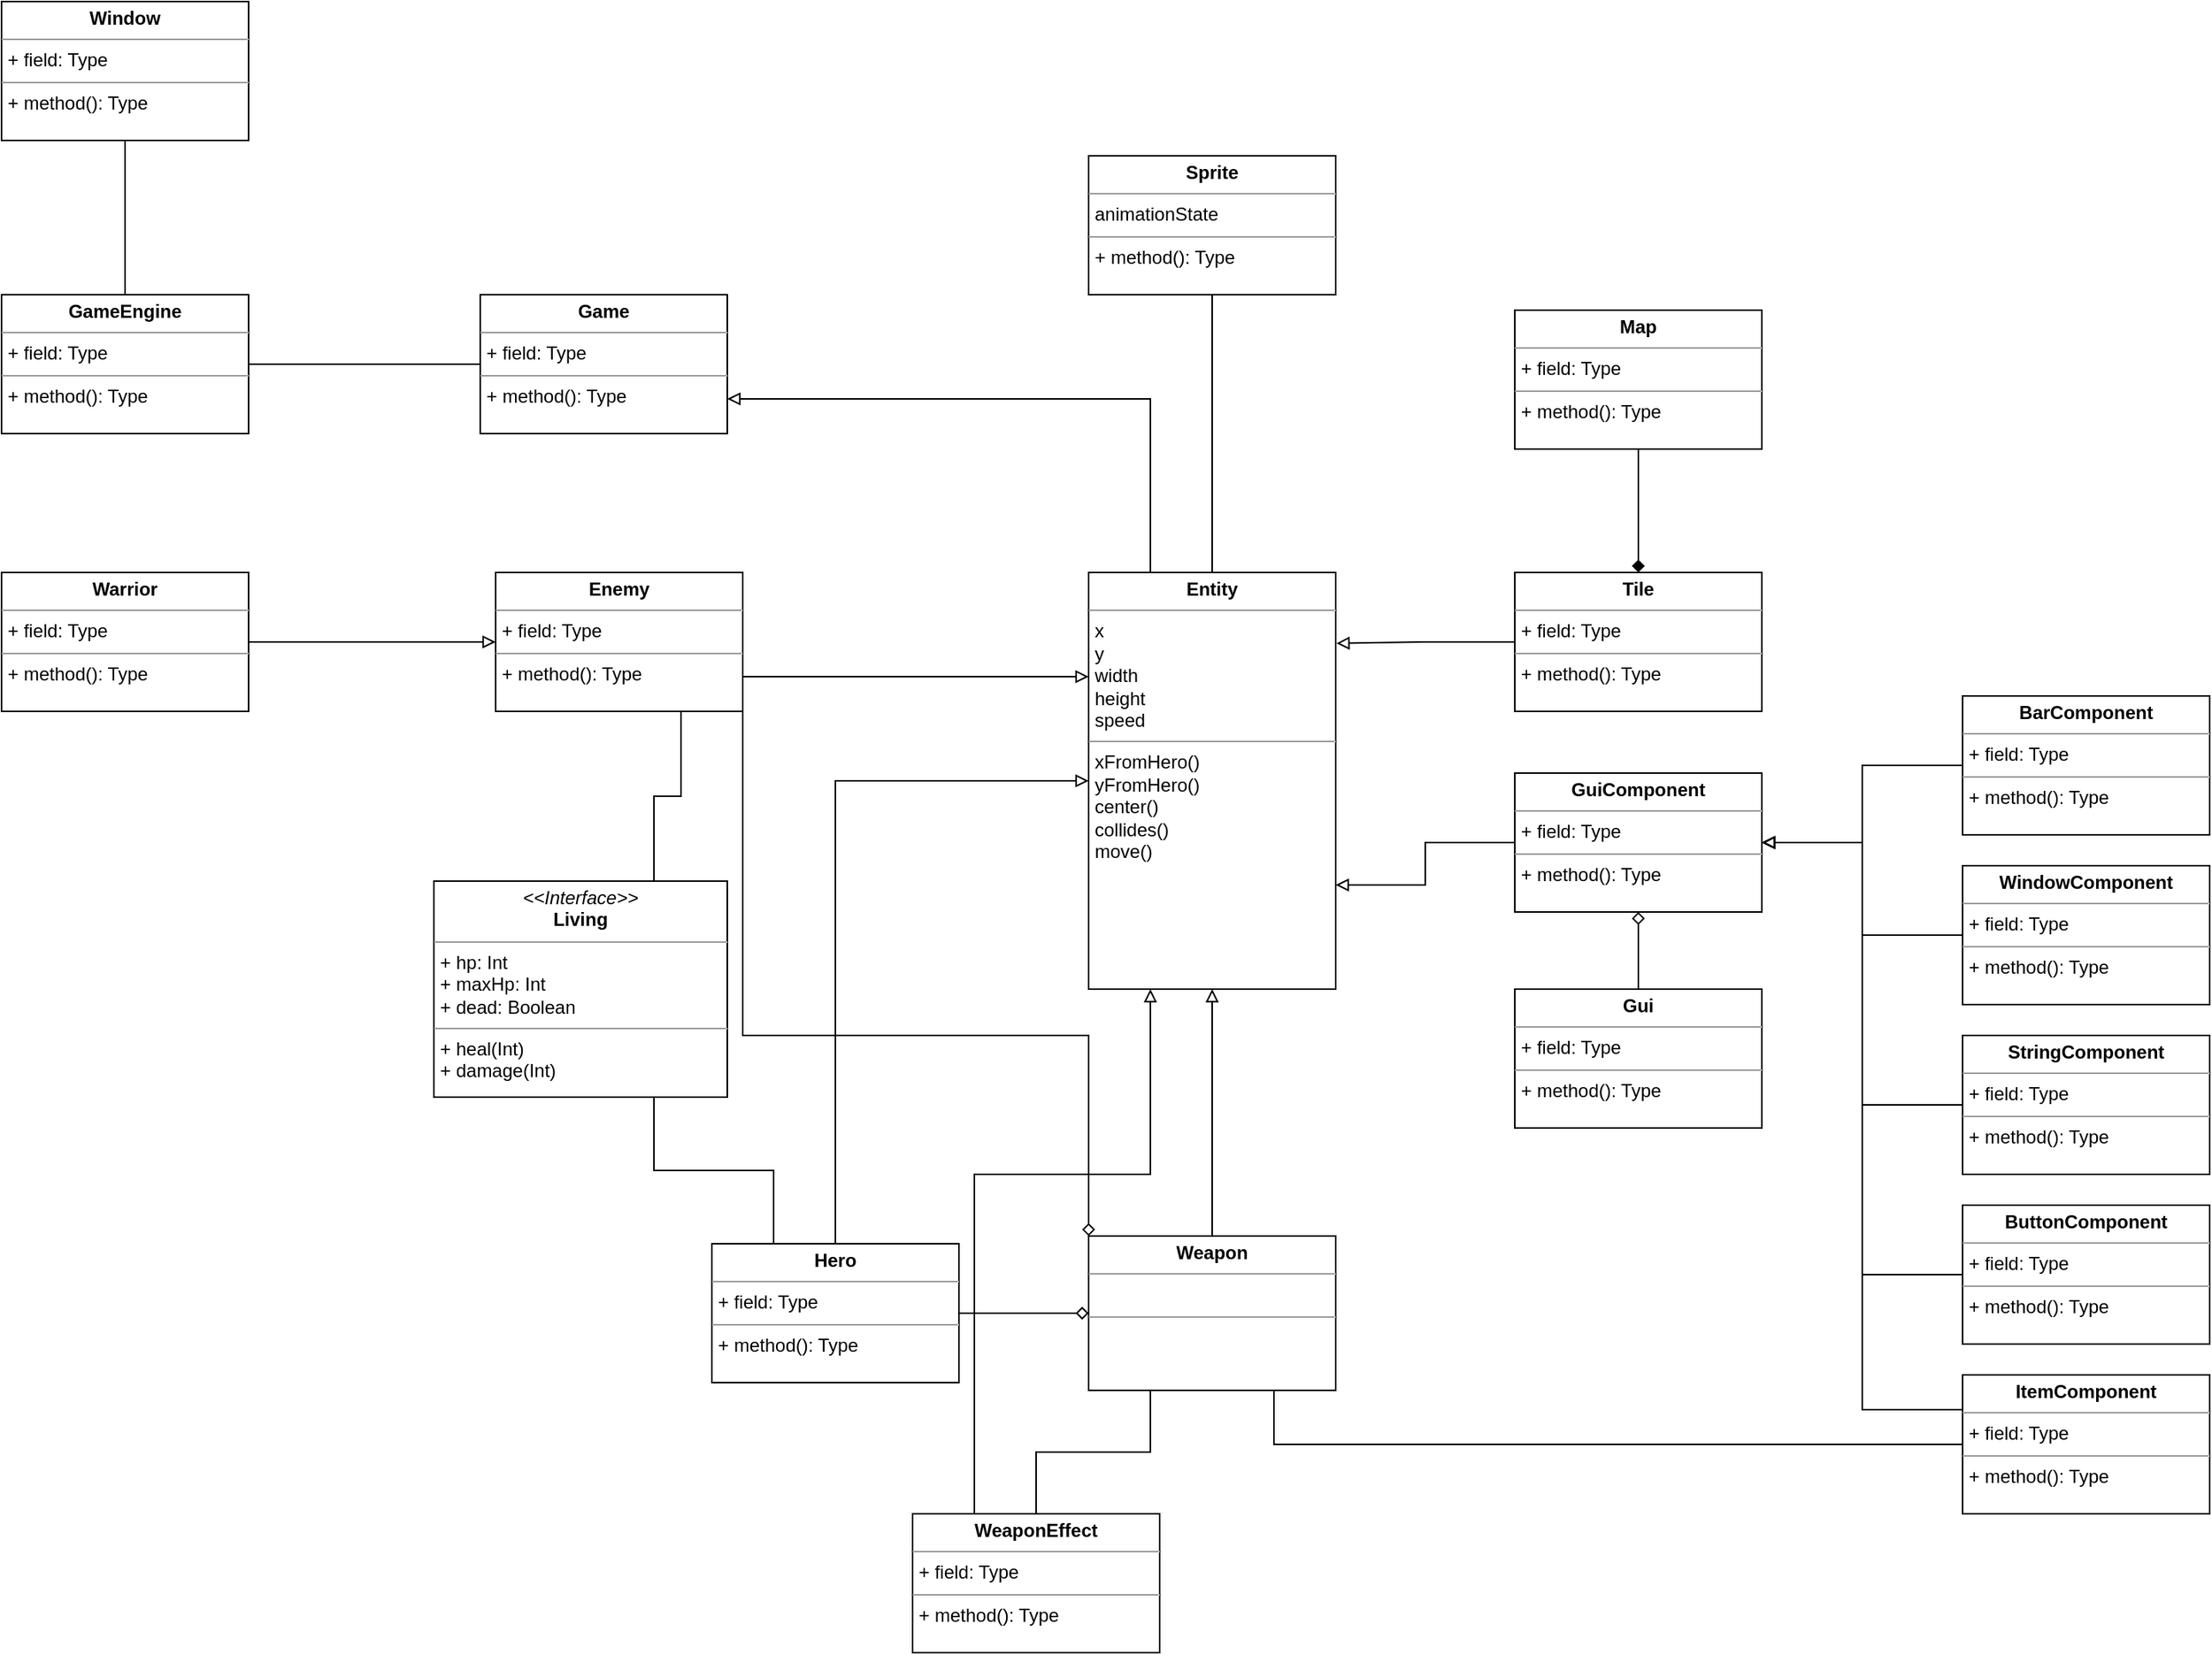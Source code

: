 <mxfile version="20.7.4" type="device"><diagram id="v7MWI8oSMOO8RuPGk6Ff" name="Page-1"><mxGraphModel dx="1946" dy="1610" grid="1" gridSize="10" guides="1" tooltips="1" connect="1" arrows="1" fold="1" page="1" pageScale="1" pageWidth="827" pageHeight="1169" math="0" shadow="0"><root><mxCell id="0"/><mxCell id="1" parent="0"/><mxCell id="L2qIXS_WeC8fToZAsYxl-11" style="edgeStyle=orthogonalEdgeStyle;rounded=0;orthogonalLoop=1;jettySize=auto;html=1;exitX=0;exitY=0.25;exitDx=0;exitDy=0;entryX=1;entryY=0.75;entryDx=0;entryDy=0;startArrow=block;startFill=0;endArrow=none;endFill=0;" parent="1" source="L2qIXS_WeC8fToZAsYxl-1" target="L2qIXS_WeC8fToZAsYxl-6" edge="1"><mxGeometry relative="1" as="geometry"/></mxCell><mxCell id="L2qIXS_WeC8fToZAsYxl-45" style="edgeStyle=orthogonalEdgeStyle;rounded=0;orthogonalLoop=1;jettySize=auto;html=1;exitX=0.25;exitY=1;exitDx=0;exitDy=0;entryX=0.25;entryY=0;entryDx=0;entryDy=0;startArrow=block;startFill=0;endArrow=none;endFill=0;" parent="1" source="L2qIXS_WeC8fToZAsYxl-1" target="L2qIXS_WeC8fToZAsYxl-19" edge="1"><mxGeometry relative="1" as="geometry"><Array as="points"><mxPoint x="374" y="930"/><mxPoint x="260" y="930"/></Array></mxGeometry></mxCell><mxCell id="2w0dIE3Gt6KMXuNqxEj3-4" style="edgeStyle=orthogonalEdgeStyle;rounded=0;orthogonalLoop=1;jettySize=auto;html=1;exitX=0.25;exitY=0;exitDx=0;exitDy=0;entryX=1;entryY=0.75;entryDx=0;entryDy=0;startArrow=none;startFill=0;endArrow=block;endFill=0;" edge="1" parent="1" source="L2qIXS_WeC8fToZAsYxl-1" target="2w0dIE3Gt6KMXuNqxEj3-3"><mxGeometry relative="1" as="geometry"/></mxCell><mxCell id="L2qIXS_WeC8fToZAsYxl-1" value="&lt;p style=&quot;margin:0px;margin-top:4px;text-align:center;&quot;&gt;&lt;b&gt;Entity&lt;/b&gt;&lt;/p&gt;&lt;hr size=&quot;1&quot;&gt;&lt;p style=&quot;margin:0px;margin-left:4px;&quot;&gt;x&lt;/p&gt;&lt;p style=&quot;margin:0px;margin-left:4px;&quot;&gt;y&lt;/p&gt;&lt;p style=&quot;margin:0px;margin-left:4px;&quot;&gt;width&lt;/p&gt;&lt;p style=&quot;margin:0px;margin-left:4px;&quot;&gt;height&lt;/p&gt;&lt;p style=&quot;margin:0px;margin-left:4px;&quot;&gt;speed&lt;/p&gt;&lt;hr size=&quot;1&quot;&gt;&lt;p style=&quot;margin:0px;margin-left:4px;&quot;&gt;xFromHero()&lt;/p&gt;&lt;p style=&quot;margin:0px;margin-left:4px;&quot;&gt;yFromHero()&lt;br&gt;&lt;/p&gt;&lt;p style=&quot;margin:0px;margin-left:4px;&quot;&gt;center()&lt;br&gt;&lt;/p&gt;&lt;p style=&quot;margin:0px;margin-left:4px;&quot;&gt;collides()&lt;br&gt;&lt;/p&gt;&lt;p style=&quot;margin:0px;margin-left:4px;&quot;&gt;move()&lt;/p&gt;&lt;p style=&quot;margin:0px;margin-left:4px;&quot;&gt;&lt;br&gt;&lt;/p&gt;" style="verticalAlign=top;align=left;overflow=fill;fontSize=12;fontFamily=Helvetica;html=1;" parent="1" vertex="1"><mxGeometry x="334" y="540" width="160" height="270" as="geometry"/></mxCell><mxCell id="L2qIXS_WeC8fToZAsYxl-3" style="edgeStyle=orthogonalEdgeStyle;rounded=0;orthogonalLoop=1;jettySize=auto;html=1;entryX=0.5;entryY=0;entryDx=0;entryDy=0;endArrow=none;endFill=0;exitX=0.5;exitY=1;exitDx=0;exitDy=0;startArrow=none;startFill=0;" parent="1" source="L2qIXS_WeC8fToZAsYxl-4" target="L2qIXS_WeC8fToZAsYxl-1" edge="1"><mxGeometry relative="1" as="geometry"><mxPoint x="414" y="440" as="sourcePoint"/></mxGeometry></mxCell><mxCell id="L2qIXS_WeC8fToZAsYxl-4" value="&lt;p style=&quot;margin:0px;margin-top:4px;text-align:center;&quot;&gt;&lt;b&gt;Sprite&lt;/b&gt;&lt;/p&gt;&lt;hr size=&quot;1&quot;&gt;&lt;p style=&quot;margin:0px;margin-left:4px;&quot;&gt;animationState&lt;/p&gt;&lt;hr size=&quot;1&quot;&gt;&lt;p style=&quot;margin:0px;margin-left:4px;&quot;&gt;+ method(): Type&lt;/p&gt;" style="verticalAlign=top;align=left;overflow=fill;fontSize=12;fontFamily=Helvetica;html=1;" parent="1" vertex="1"><mxGeometry x="334" y="270" width="160" height="90" as="geometry"/></mxCell><mxCell id="L2qIXS_WeC8fToZAsYxl-13" style="edgeStyle=orthogonalEdgeStyle;rounded=0;orthogonalLoop=1;jettySize=auto;html=1;entryX=0;entryY=0.5;entryDx=0;entryDy=0;startArrow=none;startFill=0;endArrow=block;endFill=0;exitX=0.5;exitY=0;exitDx=0;exitDy=0;" parent="1" source="L2qIXS_WeC8fToZAsYxl-5" target="L2qIXS_WeC8fToZAsYxl-1" edge="1"><mxGeometry relative="1" as="geometry"/></mxCell><mxCell id="L2qIXS_WeC8fToZAsYxl-46" style="edgeStyle=orthogonalEdgeStyle;rounded=0;orthogonalLoop=1;jettySize=auto;html=1;entryX=0;entryY=0.5;entryDx=0;entryDy=0;startArrow=none;startFill=0;endArrow=diamond;endFill=0;" parent="1" source="L2qIXS_WeC8fToZAsYxl-5" target="L2qIXS_WeC8fToZAsYxl-17" edge="1"><mxGeometry relative="1" as="geometry"/></mxCell><mxCell id="L2qIXS_WeC8fToZAsYxl-50" style="edgeStyle=orthogonalEdgeStyle;rounded=0;orthogonalLoop=1;jettySize=auto;html=1;exitX=0.25;exitY=0;exitDx=0;exitDy=0;entryX=0.75;entryY=1;entryDx=0;entryDy=0;startArrow=none;startFill=0;endArrow=none;endFill=0;" parent="1" source="L2qIXS_WeC8fToZAsYxl-5" target="L2qIXS_WeC8fToZAsYxl-8" edge="1"><mxGeometry relative="1" as="geometry"/></mxCell><mxCell id="L2qIXS_WeC8fToZAsYxl-5" value="&lt;p style=&quot;margin:0px;margin-top:4px;text-align:center;&quot;&gt;&lt;b&gt;Hero&lt;/b&gt;&lt;/p&gt;&lt;hr size=&quot;1&quot;&gt;&lt;p style=&quot;margin:0px;margin-left:4px;&quot;&gt;+ field: Type&lt;/p&gt;&lt;hr size=&quot;1&quot;&gt;&lt;p style=&quot;margin:0px;margin-left:4px;&quot;&gt;+ method(): Type&lt;/p&gt;" style="verticalAlign=top;align=left;overflow=fill;fontSize=12;fontFamily=Helvetica;html=1;" parent="1" vertex="1"><mxGeometry x="90" y="975" width="160" height="90" as="geometry"/></mxCell><mxCell id="L2qIXS_WeC8fToZAsYxl-51" style="edgeStyle=orthogonalEdgeStyle;rounded=0;orthogonalLoop=1;jettySize=auto;html=1;exitX=0.75;exitY=1;exitDx=0;exitDy=0;entryX=0.75;entryY=0;entryDx=0;entryDy=0;startArrow=none;startFill=0;endArrow=none;endFill=0;" parent="1" source="L2qIXS_WeC8fToZAsYxl-6" target="L2qIXS_WeC8fToZAsYxl-8" edge="1"><mxGeometry relative="1" as="geometry"/></mxCell><mxCell id="L2qIXS_WeC8fToZAsYxl-6" value="&lt;p style=&quot;margin:0px;margin-top:4px;text-align:center;&quot;&gt;&lt;b&gt;Enemy&lt;/b&gt;&lt;/p&gt;&lt;hr size=&quot;1&quot;&gt;&lt;p style=&quot;margin:0px;margin-left:4px;&quot;&gt;+ field: Type&lt;/p&gt;&lt;hr size=&quot;1&quot;&gt;&lt;p style=&quot;margin:0px;margin-left:4px;&quot;&gt;+ method(): Type&lt;/p&gt;" style="verticalAlign=top;align=left;overflow=fill;fontSize=12;fontFamily=Helvetica;html=1;" parent="1" vertex="1"><mxGeometry x="-50" y="540" width="160" height="90" as="geometry"/></mxCell><mxCell id="L2qIXS_WeC8fToZAsYxl-8" value="&lt;p style=&quot;margin:0px;margin-top:4px;text-align:center;&quot;&gt;&lt;i&gt;&amp;lt;&amp;lt;Interface&amp;gt;&amp;gt;&lt;/i&gt;&lt;br&gt;&lt;b&gt;Living&lt;/b&gt;&lt;/p&gt;&lt;hr size=&quot;1&quot;&gt;&lt;p style=&quot;margin:0px;margin-left:4px;&quot;&gt;+ hp: Int&lt;br&gt;+ maxHp: Int&lt;/p&gt;&lt;p style=&quot;margin:0px;margin-left:4px;&quot;&gt;+ dead: Boolean&lt;/p&gt;&lt;hr size=&quot;1&quot;&gt;&lt;p style=&quot;margin:0px;margin-left:4px;&quot;&gt;+ heal(Int)&lt;br&gt;+ damage(Int)&lt;/p&gt;" style="verticalAlign=top;align=left;overflow=fill;fontSize=12;fontFamily=Helvetica;html=1;" parent="1" vertex="1"><mxGeometry x="-90" y="740" width="190" height="140" as="geometry"/></mxCell><mxCell id="L2qIXS_WeC8fToZAsYxl-14" style="edgeStyle=orthogonalEdgeStyle;rounded=0;orthogonalLoop=1;jettySize=auto;html=1;entryX=1.003;entryY=0.17;entryDx=0;entryDy=0;entryPerimeter=0;startArrow=none;startFill=0;endArrow=block;endFill=0;" parent="1" source="L2qIXS_WeC8fToZAsYxl-9" target="L2qIXS_WeC8fToZAsYxl-1" edge="1"><mxGeometry relative="1" as="geometry"/></mxCell><mxCell id="L2qIXS_WeC8fToZAsYxl-16" style="edgeStyle=orthogonalEdgeStyle;rounded=0;orthogonalLoop=1;jettySize=auto;html=1;entryX=0.5;entryY=1;entryDx=0;entryDy=0;startArrow=diamond;startFill=1;endArrow=none;endFill=0;" parent="1" source="L2qIXS_WeC8fToZAsYxl-9" target="L2qIXS_WeC8fToZAsYxl-15" edge="1"><mxGeometry relative="1" as="geometry"/></mxCell><mxCell id="L2qIXS_WeC8fToZAsYxl-9" value="&lt;p style=&quot;margin:0px;margin-top:4px;text-align:center;&quot;&gt;&lt;b&gt;Tile&lt;/b&gt;&lt;/p&gt;&lt;hr size=&quot;1&quot;&gt;&lt;p style=&quot;margin:0px;margin-left:4px;&quot;&gt;+ field: Type&lt;/p&gt;&lt;hr size=&quot;1&quot;&gt;&lt;p style=&quot;margin:0px;margin-left:4px;&quot;&gt;+ method(): Type&lt;/p&gt;" style="verticalAlign=top;align=left;overflow=fill;fontSize=12;fontFamily=Helvetica;html=1;" parent="1" vertex="1"><mxGeometry x="610" y="540" width="160" height="90" as="geometry"/></mxCell><mxCell id="L2qIXS_WeC8fToZAsYxl-15" value="&lt;p style=&quot;margin:0px;margin-top:4px;text-align:center;&quot;&gt;&lt;b&gt;Map&lt;/b&gt;&lt;/p&gt;&lt;hr size=&quot;1&quot;&gt;&lt;p style=&quot;margin:0px;margin-left:4px;&quot;&gt;+ field: Type&lt;/p&gt;&lt;hr size=&quot;1&quot;&gt;&lt;p style=&quot;margin:0px;margin-left:4px;&quot;&gt;+ method(): Type&lt;/p&gt;" style="verticalAlign=top;align=left;overflow=fill;fontSize=12;fontFamily=Helvetica;html=1;" parent="1" vertex="1"><mxGeometry x="610" y="370" width="160" height="90" as="geometry"/></mxCell><mxCell id="L2qIXS_WeC8fToZAsYxl-20" style="edgeStyle=orthogonalEdgeStyle;rounded=0;orthogonalLoop=1;jettySize=auto;html=1;entryX=0.5;entryY=1;entryDx=0;entryDy=0;startArrow=none;startFill=0;endArrow=block;endFill=0;" parent="1" source="L2qIXS_WeC8fToZAsYxl-17" target="L2qIXS_WeC8fToZAsYxl-1" edge="1"><mxGeometry relative="1" as="geometry"/></mxCell><mxCell id="L2qIXS_WeC8fToZAsYxl-47" style="edgeStyle=orthogonalEdgeStyle;rounded=0;orthogonalLoop=1;jettySize=auto;html=1;exitX=0;exitY=0;exitDx=0;exitDy=0;entryX=1;entryY=1;entryDx=0;entryDy=0;startArrow=diamond;startFill=0;endArrow=none;endFill=0;" parent="1" source="L2qIXS_WeC8fToZAsYxl-17" target="L2qIXS_WeC8fToZAsYxl-6" edge="1"><mxGeometry relative="1" as="geometry"><Array as="points"><mxPoint x="334" y="840"/><mxPoint x="110" y="840"/></Array></mxGeometry></mxCell><mxCell id="L2qIXS_WeC8fToZAsYxl-17" value="&lt;p style=&quot;margin:0px;margin-top:4px;text-align:center;&quot;&gt;&lt;b&gt;Weapon&lt;/b&gt;&lt;/p&gt;&lt;hr size=&quot;1&quot;&gt;&lt;p style=&quot;margin:0px;margin-left:4px;&quot;&gt;&lt;br&gt;&lt;/p&gt;&lt;hr size=&quot;1&quot;&gt;&lt;p style=&quot;margin:0px;margin-left:4px;&quot;&gt;&lt;br&gt;&lt;/p&gt;&lt;p style=&quot;margin:0px;margin-left:4px;&quot;&gt;&lt;br&gt;&lt;/p&gt;" style="verticalAlign=top;align=left;overflow=fill;fontSize=12;fontFamily=Helvetica;html=1;" parent="1" vertex="1"><mxGeometry x="334" y="970" width="160" height="100" as="geometry"/></mxCell><mxCell id="L2qIXS_WeC8fToZAsYxl-24" style="edgeStyle=orthogonalEdgeStyle;rounded=0;orthogonalLoop=1;jettySize=auto;html=1;entryX=0.75;entryY=1;entryDx=0;entryDy=0;startArrow=none;startFill=0;endArrow=none;endFill=0;" parent="1" source="L2qIXS_WeC8fToZAsYxl-18" target="L2qIXS_WeC8fToZAsYxl-17" edge="1"><mxGeometry relative="1" as="geometry"/></mxCell><mxCell id="2w0dIE3Gt6KMXuNqxEj3-1" style="edgeStyle=orthogonalEdgeStyle;rounded=0;orthogonalLoop=1;jettySize=auto;html=1;exitX=0;exitY=0.25;exitDx=0;exitDy=0;entryX=1;entryY=0.5;entryDx=0;entryDy=0;startArrow=none;startFill=0;endArrow=block;endFill=0;" edge="1" parent="1" source="L2qIXS_WeC8fToZAsYxl-18" target="L2qIXS_WeC8fToZAsYxl-21"><mxGeometry relative="1" as="geometry"/></mxCell><mxCell id="L2qIXS_WeC8fToZAsYxl-18" value="&lt;p style=&quot;margin:0px;margin-top:4px;text-align:center;&quot;&gt;&lt;b&gt;ItemComponent&lt;/b&gt;&lt;/p&gt;&lt;hr size=&quot;1&quot;&gt;&lt;p style=&quot;margin:0px;margin-left:4px;&quot;&gt;+ field: Type&lt;/p&gt;&lt;hr size=&quot;1&quot;&gt;&lt;p style=&quot;margin:0px;margin-left:4px;&quot;&gt;+ method(): Type&lt;/p&gt;" style="verticalAlign=top;align=left;overflow=fill;fontSize=12;fontFamily=Helvetica;html=1;" parent="1" vertex="1"><mxGeometry x="900" y="1060" width="160" height="90" as="geometry"/></mxCell><mxCell id="L2qIXS_WeC8fToZAsYxl-23" style="edgeStyle=orthogonalEdgeStyle;rounded=0;orthogonalLoop=1;jettySize=auto;html=1;entryX=0.25;entryY=1;entryDx=0;entryDy=0;startArrow=none;startFill=0;endArrow=none;endFill=0;" parent="1" source="L2qIXS_WeC8fToZAsYxl-19" target="L2qIXS_WeC8fToZAsYxl-17" edge="1"><mxGeometry relative="1" as="geometry"/></mxCell><mxCell id="L2qIXS_WeC8fToZAsYxl-19" value="&lt;p style=&quot;margin:0px;margin-top:4px;text-align:center;&quot;&gt;&lt;b&gt;WeaponEffect&lt;/b&gt;&lt;/p&gt;&lt;hr size=&quot;1&quot;&gt;&lt;p style=&quot;margin:0px;margin-left:4px;&quot;&gt;+ field: Type&lt;/p&gt;&lt;hr size=&quot;1&quot;&gt;&lt;p style=&quot;margin:0px;margin-left:4px;&quot;&gt;+ method(): Type&lt;/p&gt;" style="verticalAlign=top;align=left;overflow=fill;fontSize=12;fontFamily=Helvetica;html=1;" parent="1" vertex="1"><mxGeometry x="220" y="1150" width="160" height="90" as="geometry"/></mxCell><mxCell id="L2qIXS_WeC8fToZAsYxl-22" style="edgeStyle=orthogonalEdgeStyle;rounded=0;orthogonalLoop=1;jettySize=auto;html=1;entryX=1;entryY=0.75;entryDx=0;entryDy=0;startArrow=none;startFill=0;endArrow=block;endFill=0;" parent="1" source="L2qIXS_WeC8fToZAsYxl-21" target="L2qIXS_WeC8fToZAsYxl-1" edge="1"><mxGeometry relative="1" as="geometry"/></mxCell><mxCell id="L2qIXS_WeC8fToZAsYxl-40" style="edgeStyle=orthogonalEdgeStyle;rounded=0;orthogonalLoop=1;jettySize=auto;html=1;entryX=0.5;entryY=0;entryDx=0;entryDy=0;startArrow=diamond;startFill=0;endArrow=none;endFill=0;" parent="1" source="L2qIXS_WeC8fToZAsYxl-21" target="L2qIXS_WeC8fToZAsYxl-28" edge="1"><mxGeometry relative="1" as="geometry"/></mxCell><mxCell id="L2qIXS_WeC8fToZAsYxl-21" value="&lt;p style=&quot;margin:0px;margin-top:4px;text-align:center;&quot;&gt;&lt;b&gt;GuiComponent&lt;/b&gt;&lt;/p&gt;&lt;hr size=&quot;1&quot;&gt;&lt;p style=&quot;margin:0px;margin-left:4px;&quot;&gt;+ field: Type&lt;/p&gt;&lt;hr size=&quot;1&quot;&gt;&lt;p style=&quot;margin:0px;margin-left:4px;&quot;&gt;+ method(): Type&lt;/p&gt;" style="verticalAlign=top;align=left;overflow=fill;fontSize=12;fontFamily=Helvetica;html=1;" parent="1" vertex="1"><mxGeometry x="610" y="670" width="160" height="90" as="geometry"/></mxCell><mxCell id="L2qIXS_WeC8fToZAsYxl-30" style="edgeStyle=orthogonalEdgeStyle;rounded=0;orthogonalLoop=1;jettySize=auto;html=1;entryX=1;entryY=0.5;entryDx=0;entryDy=0;startArrow=none;startFill=0;endArrow=block;endFill=0;" parent="1" source="L2qIXS_WeC8fToZAsYxl-25" target="L2qIXS_WeC8fToZAsYxl-21" edge="1"><mxGeometry relative="1" as="geometry"/></mxCell><mxCell id="L2qIXS_WeC8fToZAsYxl-25" value="&lt;p style=&quot;margin:0px;margin-top:4px;text-align:center;&quot;&gt;&lt;b&gt;BarComponent&lt;/b&gt;&lt;/p&gt;&lt;hr size=&quot;1&quot;&gt;&lt;p style=&quot;margin:0px;margin-left:4px;&quot;&gt;+ field: Type&lt;/p&gt;&lt;hr size=&quot;1&quot;&gt;&lt;p style=&quot;margin:0px;margin-left:4px;&quot;&gt;+ method(): Type&lt;/p&gt;" style="verticalAlign=top;align=left;overflow=fill;fontSize=12;fontFamily=Helvetica;html=1;" parent="1" vertex="1"><mxGeometry x="900" y="620" width="160" height="90" as="geometry"/></mxCell><mxCell id="L2qIXS_WeC8fToZAsYxl-37" style="edgeStyle=orthogonalEdgeStyle;rounded=0;orthogonalLoop=1;jettySize=auto;html=1;entryX=1;entryY=0.5;entryDx=0;entryDy=0;startArrow=none;startFill=0;endArrow=block;endFill=0;" parent="1" source="L2qIXS_WeC8fToZAsYxl-26" target="L2qIXS_WeC8fToZAsYxl-21" edge="1"><mxGeometry relative="1" as="geometry"/></mxCell><mxCell id="L2qIXS_WeC8fToZAsYxl-26" value="&lt;p style=&quot;margin:0px;margin-top:4px;text-align:center;&quot;&gt;&lt;b&gt;WindowComponent&lt;/b&gt;&lt;/p&gt;&lt;hr size=&quot;1&quot;&gt;&lt;p style=&quot;margin:0px;margin-left:4px;&quot;&gt;+ field: Type&lt;/p&gt;&lt;hr size=&quot;1&quot;&gt;&lt;p style=&quot;margin:0px;margin-left:4px;&quot;&gt;+ method(): Type&lt;/p&gt;" style="verticalAlign=top;align=left;overflow=fill;fontSize=12;fontFamily=Helvetica;html=1;" parent="1" vertex="1"><mxGeometry x="900" y="730" width="160" height="90" as="geometry"/></mxCell><mxCell id="L2qIXS_WeC8fToZAsYxl-38" style="edgeStyle=orthogonalEdgeStyle;rounded=0;orthogonalLoop=1;jettySize=auto;html=1;entryX=1;entryY=0.5;entryDx=0;entryDy=0;startArrow=none;startFill=0;endArrow=block;endFill=0;" parent="1" source="L2qIXS_WeC8fToZAsYxl-27" target="L2qIXS_WeC8fToZAsYxl-21" edge="1"><mxGeometry relative="1" as="geometry"/></mxCell><mxCell id="L2qIXS_WeC8fToZAsYxl-27" value="&lt;p style=&quot;margin:0px;margin-top:4px;text-align:center;&quot;&gt;&lt;b&gt;StringComponent&lt;/b&gt;&lt;/p&gt;&lt;hr size=&quot;1&quot;&gt;&lt;p style=&quot;margin:0px;margin-left:4px;&quot;&gt;+ field: Type&lt;/p&gt;&lt;hr size=&quot;1&quot;&gt;&lt;p style=&quot;margin:0px;margin-left:4px;&quot;&gt;+ method(): Type&lt;/p&gt;" style="verticalAlign=top;align=left;overflow=fill;fontSize=12;fontFamily=Helvetica;html=1;" parent="1" vertex="1"><mxGeometry x="900" y="840" width="160" height="90" as="geometry"/></mxCell><mxCell id="L2qIXS_WeC8fToZAsYxl-28" value="&lt;p style=&quot;margin:0px;margin-top:4px;text-align:center;&quot;&gt;&lt;b&gt;Gui&lt;/b&gt;&lt;/p&gt;&lt;hr size=&quot;1&quot;&gt;&lt;p style=&quot;margin:0px;margin-left:4px;&quot;&gt;+ field: Type&lt;/p&gt;&lt;hr size=&quot;1&quot;&gt;&lt;p style=&quot;margin:0px;margin-left:4px;&quot;&gt;+ method(): Type&lt;/p&gt;" style="verticalAlign=top;align=left;overflow=fill;fontSize=12;fontFamily=Helvetica;html=1;" parent="1" vertex="1"><mxGeometry x="610" y="810" width="160" height="90" as="geometry"/></mxCell><mxCell id="L2qIXS_WeC8fToZAsYxl-41" style="edgeStyle=orthogonalEdgeStyle;rounded=0;orthogonalLoop=1;jettySize=auto;html=1;entryX=1;entryY=0.5;entryDx=0;entryDy=0;startArrow=none;startFill=0;endArrow=block;endFill=0;" parent="1" source="L2qIXS_WeC8fToZAsYxl-39" target="L2qIXS_WeC8fToZAsYxl-21" edge="1"><mxGeometry relative="1" as="geometry"/></mxCell><mxCell id="L2qIXS_WeC8fToZAsYxl-39" value="&lt;p style=&quot;margin:0px;margin-top:4px;text-align:center;&quot;&gt;&lt;b&gt;ButtonComponent&lt;/b&gt;&lt;/p&gt;&lt;hr size=&quot;1&quot;&gt;&lt;p style=&quot;margin:0px;margin-left:4px;&quot;&gt;+ field: Type&lt;/p&gt;&lt;hr size=&quot;1&quot;&gt;&lt;p style=&quot;margin:0px;margin-left:4px;&quot;&gt;+ method(): Type&lt;/p&gt;" style="verticalAlign=top;align=left;overflow=fill;fontSize=12;fontFamily=Helvetica;html=1;" parent="1" vertex="1"><mxGeometry x="900" y="950" width="160" height="90" as="geometry"/></mxCell><mxCell id="2w0dIE3Gt6KMXuNqxEj3-8" style="edgeStyle=orthogonalEdgeStyle;rounded=0;orthogonalLoop=1;jettySize=auto;html=1;entryX=0;entryY=0.5;entryDx=0;entryDy=0;startArrow=none;startFill=0;endArrow=none;endFill=0;" edge="1" parent="1" source="2w0dIE3Gt6KMXuNqxEj3-2" target="2w0dIE3Gt6KMXuNqxEj3-3"><mxGeometry relative="1" as="geometry"/></mxCell><mxCell id="2w0dIE3Gt6KMXuNqxEj3-9" style="edgeStyle=orthogonalEdgeStyle;rounded=0;orthogonalLoop=1;jettySize=auto;html=1;entryX=0.5;entryY=1;entryDx=0;entryDy=0;startArrow=none;startFill=0;endArrow=none;endFill=0;" edge="1" parent="1" source="2w0dIE3Gt6KMXuNqxEj3-2" target="2w0dIE3Gt6KMXuNqxEj3-5"><mxGeometry relative="1" as="geometry"/></mxCell><mxCell id="2w0dIE3Gt6KMXuNqxEj3-2" value="&lt;p style=&quot;margin:0px;margin-top:4px;text-align:center;&quot;&gt;&lt;b&gt;GameEngine&lt;/b&gt;&lt;/p&gt;&lt;hr size=&quot;1&quot;&gt;&lt;p style=&quot;margin:0px;margin-left:4px;&quot;&gt;+ field: Type&lt;/p&gt;&lt;hr size=&quot;1&quot;&gt;&lt;p style=&quot;margin:0px;margin-left:4px;&quot;&gt;+ method(): Type&lt;/p&gt;" style="verticalAlign=top;align=left;overflow=fill;fontSize=12;fontFamily=Helvetica;html=1;" vertex="1" parent="1"><mxGeometry x="-370" y="360" width="160" height="90" as="geometry"/></mxCell><mxCell id="2w0dIE3Gt6KMXuNqxEj3-3" value="&lt;p style=&quot;margin:0px;margin-top:4px;text-align:center;&quot;&gt;&lt;b&gt;Game&lt;/b&gt;&lt;/p&gt;&lt;hr size=&quot;1&quot;&gt;&lt;p style=&quot;margin:0px;margin-left:4px;&quot;&gt;+ field: Type&lt;/p&gt;&lt;hr size=&quot;1&quot;&gt;&lt;p style=&quot;margin:0px;margin-left:4px;&quot;&gt;+ method(): Type&lt;/p&gt;" style="verticalAlign=top;align=left;overflow=fill;fontSize=12;fontFamily=Helvetica;html=1;" vertex="1" parent="1"><mxGeometry x="-60" y="360" width="160" height="90" as="geometry"/></mxCell><mxCell id="2w0dIE3Gt6KMXuNqxEj3-5" value="&lt;p style=&quot;margin:0px;margin-top:4px;text-align:center;&quot;&gt;&lt;b&gt;Window&lt;/b&gt;&lt;/p&gt;&lt;hr size=&quot;1&quot;&gt;&lt;p style=&quot;margin:0px;margin-left:4px;&quot;&gt;+ field: Type&lt;/p&gt;&lt;hr size=&quot;1&quot;&gt;&lt;p style=&quot;margin:0px;margin-left:4px;&quot;&gt;+ method(): Type&lt;/p&gt;" style="verticalAlign=top;align=left;overflow=fill;fontSize=12;fontFamily=Helvetica;html=1;" vertex="1" parent="1"><mxGeometry x="-370" y="170" width="160" height="90" as="geometry"/></mxCell><mxCell id="2w0dIE3Gt6KMXuNqxEj3-7" style="edgeStyle=orthogonalEdgeStyle;rounded=0;orthogonalLoop=1;jettySize=auto;html=1;entryX=0;entryY=0.5;entryDx=0;entryDy=0;startArrow=none;startFill=0;endArrow=block;endFill=0;" edge="1" parent="1" source="2w0dIE3Gt6KMXuNqxEj3-6" target="L2qIXS_WeC8fToZAsYxl-6"><mxGeometry relative="1" as="geometry"/></mxCell><mxCell id="2w0dIE3Gt6KMXuNqxEj3-6" value="&lt;p style=&quot;margin:0px;margin-top:4px;text-align:center;&quot;&gt;&lt;b&gt;Warrior&lt;/b&gt;&lt;/p&gt;&lt;hr size=&quot;1&quot;&gt;&lt;p style=&quot;margin:0px;margin-left:4px;&quot;&gt;+ field: Type&lt;/p&gt;&lt;hr size=&quot;1&quot;&gt;&lt;p style=&quot;margin:0px;margin-left:4px;&quot;&gt;+ method(): Type&lt;/p&gt;" style="verticalAlign=top;align=left;overflow=fill;fontSize=12;fontFamily=Helvetica;html=1;" vertex="1" parent="1"><mxGeometry x="-370" y="540" width="160" height="90" as="geometry"/></mxCell></root></mxGraphModel></diagram></mxfile>